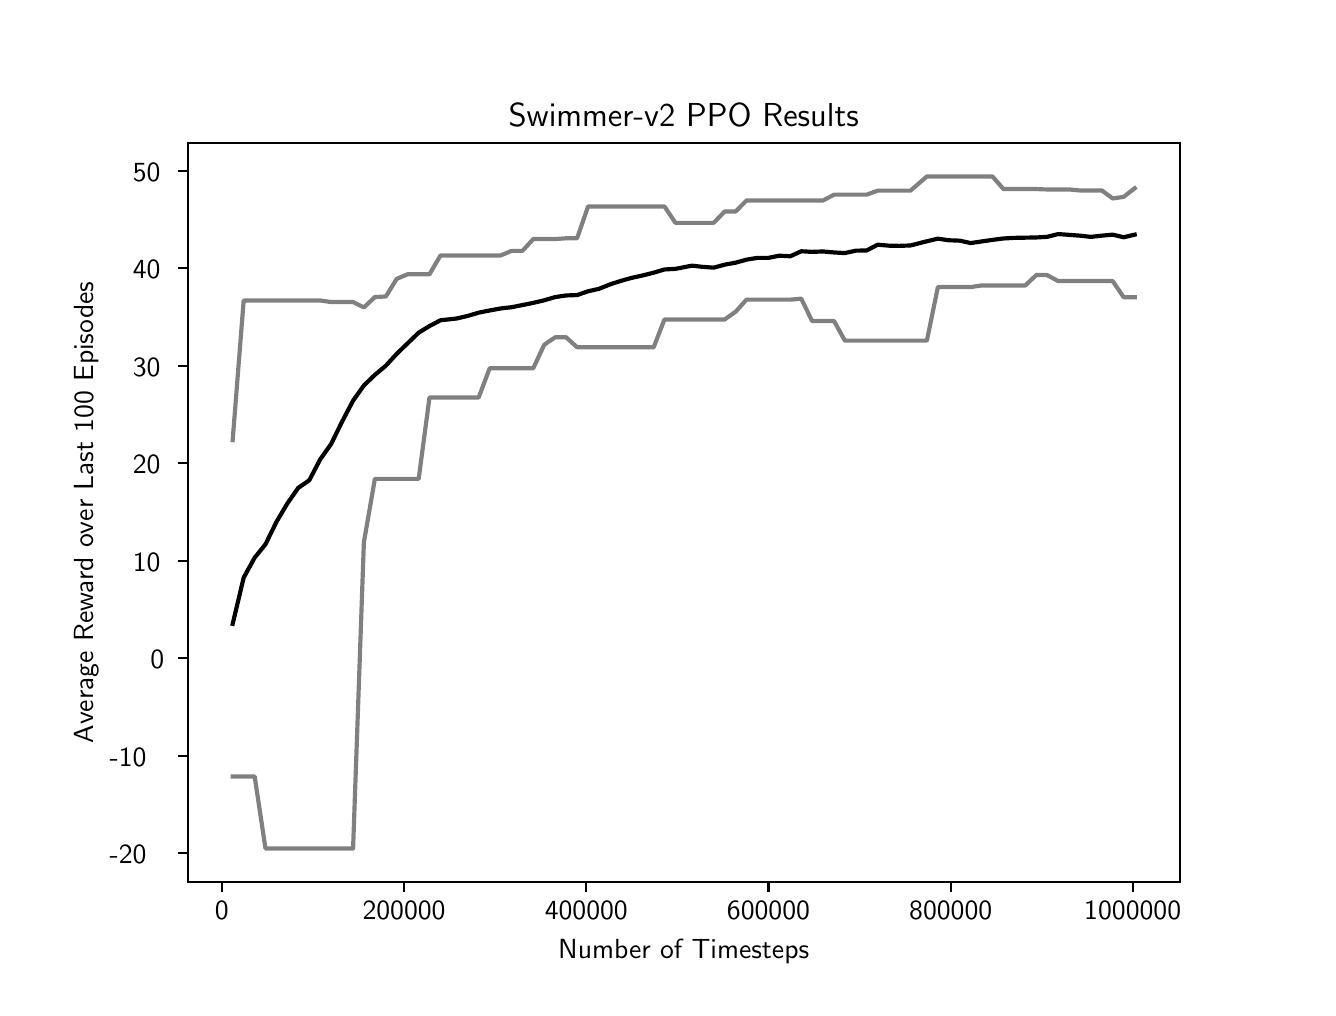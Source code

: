 \begingroup%
\makeatletter%
\begin{pgfpicture}%
\pgfpathrectangle{\pgfpointorigin}{\pgfqpoint{6.4in}{4.8in}}%
\pgfusepath{use as bounding box, clip}%
\begin{pgfscope}%
\pgfsetbuttcap%
\pgfsetmiterjoin%
\definecolor{currentfill}{rgb}{1.0,1.0,1.0}%
\pgfsetfillcolor{currentfill}%
\pgfsetlinewidth{0.0pt}%
\definecolor{currentstroke}{rgb}{1.0,1.0,1.0}%
\pgfsetstrokecolor{currentstroke}%
\pgfsetdash{}{0pt}%
\pgfpathmoveto{\pgfqpoint{0.0in}{0.0in}}%
\pgfpathlineto{\pgfqpoint{6.4in}{0.0in}}%
\pgfpathlineto{\pgfqpoint{6.4in}{4.8in}}%
\pgfpathlineto{\pgfqpoint{0.0in}{4.8in}}%
\pgfpathclose%
\pgfusepath{fill}%
\end{pgfscope}%
\begin{pgfscope}%
\pgfsetbuttcap%
\pgfsetmiterjoin%
\definecolor{currentfill}{rgb}{1.0,1.0,1.0}%
\pgfsetfillcolor{currentfill}%
\pgfsetlinewidth{0.0pt}%
\definecolor{currentstroke}{rgb}{0.0,0.0,0.0}%
\pgfsetstrokecolor{currentstroke}%
\pgfsetstrokeopacity{0.0}%
\pgfsetdash{}{0pt}%
\pgfpathmoveto{\pgfqpoint{0.8in}{0.528in}}%
\pgfpathlineto{\pgfqpoint{5.76in}{0.528in}}%
\pgfpathlineto{\pgfqpoint{5.76in}{4.224in}}%
\pgfpathlineto{\pgfqpoint{0.8in}{4.224in}}%
\pgfpathclose%
\pgfusepath{fill}%
\end{pgfscope}%
\begin{pgfscope}%
\pgfsetbuttcap%
\pgfsetroundjoin%
\definecolor{currentfill}{rgb}{0.0,0.0,0.0}%
\pgfsetfillcolor{currentfill}%
\pgfsetlinewidth{0.803pt}%
\definecolor{currentstroke}{rgb}{0.0,0.0,0.0}%
\pgfsetstrokecolor{currentstroke}%
\pgfsetdash{}{0pt}%
\pgfsys@defobject{currentmarker}{\pgfqpoint{0.0in}{-0.049in}}{\pgfqpoint{0.0in}{0.0in}}{%
\pgfpathmoveto{\pgfqpoint{0.0in}{0.0in}}%
\pgfpathlineto{\pgfqpoint{0.0in}{-0.049in}}%
\pgfusepath{stroke,fill}%
}%
\begin{pgfscope}%
\pgfsys@transformshift{0.971in}{0.528in}%
\pgfsys@useobject{currentmarker}{}%
\end{pgfscope}%
\end{pgfscope}%
\begin{pgfscope}%
\pgftext[x=0.971in,y=0.431in,,top]{\sffamily\fontsize{10.0}{12.0}\selectfont 0}%
\end{pgfscope}%
\begin{pgfscope}%
\pgfsetbuttcap%
\pgfsetroundjoin%
\definecolor{currentfill}{rgb}{0.0,0.0,0.0}%
\pgfsetfillcolor{currentfill}%
\pgfsetlinewidth{0.803pt}%
\definecolor{currentstroke}{rgb}{0.0,0.0,0.0}%
\pgfsetstrokecolor{currentstroke}%
\pgfsetdash{}{0pt}%
\pgfsys@defobject{currentmarker}{\pgfqpoint{0.0in}{-0.049in}}{\pgfqpoint{0.0in}{0.0in}}{%
\pgfpathmoveto{\pgfqpoint{0.0in}{0.0in}}%
\pgfpathlineto{\pgfqpoint{0.0in}{-0.049in}}%
\pgfusepath{stroke,fill}%
}%
\begin{pgfscope}%
\pgfsys@transformshift{1.882in}{0.528in}%
\pgfsys@useobject{currentmarker}{}%
\end{pgfscope}%
\end{pgfscope}%
\begin{pgfscope}%
\pgftext[x=1.882in,y=0.431in,,top]{\sffamily\fontsize{10.0}{12.0}\selectfont 200000}%
\end{pgfscope}%
\begin{pgfscope}%
\pgfsetbuttcap%
\pgfsetroundjoin%
\definecolor{currentfill}{rgb}{0.0,0.0,0.0}%
\pgfsetfillcolor{currentfill}%
\pgfsetlinewidth{0.803pt}%
\definecolor{currentstroke}{rgb}{0.0,0.0,0.0}%
\pgfsetstrokecolor{currentstroke}%
\pgfsetdash{}{0pt}%
\pgfsys@defobject{currentmarker}{\pgfqpoint{0.0in}{-0.049in}}{\pgfqpoint{0.0in}{0.0in}}{%
\pgfpathmoveto{\pgfqpoint{0.0in}{0.0in}}%
\pgfpathlineto{\pgfqpoint{0.0in}{-0.049in}}%
\pgfusepath{stroke,fill}%
}%
\begin{pgfscope}%
\pgfsys@transformshift{2.793in}{0.528in}%
\pgfsys@useobject{currentmarker}{}%
\end{pgfscope}%
\end{pgfscope}%
\begin{pgfscope}%
\pgftext[x=2.793in,y=0.431in,,top]{\sffamily\fontsize{10.0}{12.0}\selectfont 400000}%
\end{pgfscope}%
\begin{pgfscope}%
\pgfsetbuttcap%
\pgfsetroundjoin%
\definecolor{currentfill}{rgb}{0.0,0.0,0.0}%
\pgfsetfillcolor{currentfill}%
\pgfsetlinewidth{0.803pt}%
\definecolor{currentstroke}{rgb}{0.0,0.0,0.0}%
\pgfsetstrokecolor{currentstroke}%
\pgfsetdash{}{0pt}%
\pgfsys@defobject{currentmarker}{\pgfqpoint{0.0in}{-0.049in}}{\pgfqpoint{0.0in}{0.0in}}{%
\pgfpathmoveto{\pgfqpoint{0.0in}{0.0in}}%
\pgfpathlineto{\pgfqpoint{0.0in}{-0.049in}}%
\pgfusepath{stroke,fill}%
}%
\begin{pgfscope}%
\pgfsys@transformshift{3.704in}{0.528in}%
\pgfsys@useobject{currentmarker}{}%
\end{pgfscope}%
\end{pgfscope}%
\begin{pgfscope}%
\pgftext[x=3.704in,y=0.431in,,top]{\sffamily\fontsize{10.0}{12.0}\selectfont 600000}%
\end{pgfscope}%
\begin{pgfscope}%
\pgfsetbuttcap%
\pgfsetroundjoin%
\definecolor{currentfill}{rgb}{0.0,0.0,0.0}%
\pgfsetfillcolor{currentfill}%
\pgfsetlinewidth{0.803pt}%
\definecolor{currentstroke}{rgb}{0.0,0.0,0.0}%
\pgfsetstrokecolor{currentstroke}%
\pgfsetdash{}{0pt}%
\pgfsys@defobject{currentmarker}{\pgfqpoint{0.0in}{-0.049in}}{\pgfqpoint{0.0in}{0.0in}}{%
\pgfpathmoveto{\pgfqpoint{0.0in}{0.0in}}%
\pgfpathlineto{\pgfqpoint{0.0in}{-0.049in}}%
\pgfusepath{stroke,fill}%
}%
\begin{pgfscope}%
\pgfsys@transformshift{4.615in}{0.528in}%
\pgfsys@useobject{currentmarker}{}%
\end{pgfscope}%
\end{pgfscope}%
\begin{pgfscope}%
\pgftext[x=4.615in,y=0.431in,,top]{\sffamily\fontsize{10.0}{12.0}\selectfont 800000}%
\end{pgfscope}%
\begin{pgfscope}%
\pgfsetbuttcap%
\pgfsetroundjoin%
\definecolor{currentfill}{rgb}{0.0,0.0,0.0}%
\pgfsetfillcolor{currentfill}%
\pgfsetlinewidth{0.803pt}%
\definecolor{currentstroke}{rgb}{0.0,0.0,0.0}%
\pgfsetstrokecolor{currentstroke}%
\pgfsetdash{}{0pt}%
\pgfsys@defobject{currentmarker}{\pgfqpoint{0.0in}{-0.049in}}{\pgfqpoint{0.0in}{0.0in}}{%
\pgfpathmoveto{\pgfqpoint{0.0in}{0.0in}}%
\pgfpathlineto{\pgfqpoint{0.0in}{-0.049in}}%
\pgfusepath{stroke,fill}%
}%
\begin{pgfscope}%
\pgfsys@transformshift{5.525in}{0.528in}%
\pgfsys@useobject{currentmarker}{}%
\end{pgfscope}%
\end{pgfscope}%
\begin{pgfscope}%
\pgftext[x=5.525in,y=0.431in,,top]{\sffamily\fontsize{10.0}{12.0}\selectfont 1000000}%
\end{pgfscope}%
\begin{pgfscope}%
\pgftext[x=3.28in,y=0.241in,,top]{\sffamily\fontsize{10.0}{12.0}\selectfont Number of Timesteps}%
\end{pgfscope}%
\begin{pgfscope}%
\pgfsetbuttcap%
\pgfsetroundjoin%
\definecolor{currentfill}{rgb}{0.0,0.0,0.0}%
\pgfsetfillcolor{currentfill}%
\pgfsetlinewidth{0.803pt}%
\definecolor{currentstroke}{rgb}{0.0,0.0,0.0}%
\pgfsetstrokecolor{currentstroke}%
\pgfsetdash{}{0pt}%
\pgfsys@defobject{currentmarker}{\pgfqpoint{-0.049in}{0.0in}}{\pgfqpoint{0.0in}{0.0in}}{%
\pgfpathmoveto{\pgfqpoint{0.0in}{0.0in}}%
\pgfpathlineto{\pgfqpoint{-0.049in}{0.0in}}%
\pgfusepath{stroke,fill}%
}%
\begin{pgfscope}%
\pgfsys@transformshift{0.8in}{0.673in}%
\pgfsys@useobject{currentmarker}{}%
\end{pgfscope}%
\end{pgfscope}%
\begin{pgfscope}%
\pgftext[x=0.41in,y=0.62in,left,base]{\sffamily\fontsize{10.0}{12.0}\selectfont −20}%
\end{pgfscope}%
\begin{pgfscope}%
\pgfsetbuttcap%
\pgfsetroundjoin%
\definecolor{currentfill}{rgb}{0.0,0.0,0.0}%
\pgfsetfillcolor{currentfill}%
\pgfsetlinewidth{0.803pt}%
\definecolor{currentstroke}{rgb}{0.0,0.0,0.0}%
\pgfsetstrokecolor{currentstroke}%
\pgfsetdash{}{0pt}%
\pgfsys@defobject{currentmarker}{\pgfqpoint{-0.049in}{0.0in}}{\pgfqpoint{0.0in}{0.0in}}{%
\pgfpathmoveto{\pgfqpoint{0.0in}{0.0in}}%
\pgfpathlineto{\pgfqpoint{-0.049in}{0.0in}}%
\pgfusepath{stroke,fill}%
}%
\begin{pgfscope}%
\pgfsys@transformshift{0.8in}{1.16in}%
\pgfsys@useobject{currentmarker}{}%
\end{pgfscope}%
\end{pgfscope}%
\begin{pgfscope}%
\pgftext[x=0.41in,y=1.107in,left,base]{\sffamily\fontsize{10.0}{12.0}\selectfont −10}%
\end{pgfscope}%
\begin{pgfscope}%
\pgfsetbuttcap%
\pgfsetroundjoin%
\definecolor{currentfill}{rgb}{0.0,0.0,0.0}%
\pgfsetfillcolor{currentfill}%
\pgfsetlinewidth{0.803pt}%
\definecolor{currentstroke}{rgb}{0.0,0.0,0.0}%
\pgfsetstrokecolor{currentstroke}%
\pgfsetdash{}{0pt}%
\pgfsys@defobject{currentmarker}{\pgfqpoint{-0.049in}{0.0in}}{\pgfqpoint{0.0in}{0.0in}}{%
\pgfpathmoveto{\pgfqpoint{0.0in}{0.0in}}%
\pgfpathlineto{\pgfqpoint{-0.049in}{0.0in}}%
\pgfusepath{stroke,fill}%
}%
\begin{pgfscope}%
\pgfsys@transformshift{0.8in}{1.647in}%
\pgfsys@useobject{currentmarker}{}%
\end{pgfscope}%
\end{pgfscope}%
\begin{pgfscope}%
\pgftext[x=0.614in,y=1.595in,left,base]{\sffamily\fontsize{10.0}{12.0}\selectfont 0}%
\end{pgfscope}%
\begin{pgfscope}%
\pgfsetbuttcap%
\pgfsetroundjoin%
\definecolor{currentfill}{rgb}{0.0,0.0,0.0}%
\pgfsetfillcolor{currentfill}%
\pgfsetlinewidth{0.803pt}%
\definecolor{currentstroke}{rgb}{0.0,0.0,0.0}%
\pgfsetstrokecolor{currentstroke}%
\pgfsetdash{}{0pt}%
\pgfsys@defobject{currentmarker}{\pgfqpoint{-0.049in}{0.0in}}{\pgfqpoint{0.0in}{0.0in}}{%
\pgfpathmoveto{\pgfqpoint{0.0in}{0.0in}}%
\pgfpathlineto{\pgfqpoint{-0.049in}{0.0in}}%
\pgfusepath{stroke,fill}%
}%
\begin{pgfscope}%
\pgfsys@transformshift{0.8in}{2.135in}%
\pgfsys@useobject{currentmarker}{}%
\end{pgfscope}%
\end{pgfscope}%
\begin{pgfscope}%
\pgftext[x=0.526in,y=2.082in,left,base]{\sffamily\fontsize{10.0}{12.0}\selectfont 10}%
\end{pgfscope}%
\begin{pgfscope}%
\pgfsetbuttcap%
\pgfsetroundjoin%
\definecolor{currentfill}{rgb}{0.0,0.0,0.0}%
\pgfsetfillcolor{currentfill}%
\pgfsetlinewidth{0.803pt}%
\definecolor{currentstroke}{rgb}{0.0,0.0,0.0}%
\pgfsetstrokecolor{currentstroke}%
\pgfsetdash{}{0pt}%
\pgfsys@defobject{currentmarker}{\pgfqpoint{-0.049in}{0.0in}}{\pgfqpoint{0.0in}{0.0in}}{%
\pgfpathmoveto{\pgfqpoint{0.0in}{0.0in}}%
\pgfpathlineto{\pgfqpoint{-0.049in}{0.0in}}%
\pgfusepath{stroke,fill}%
}%
\begin{pgfscope}%
\pgfsys@transformshift{0.8in}{2.622in}%
\pgfsys@useobject{currentmarker}{}%
\end{pgfscope}%
\end{pgfscope}%
\begin{pgfscope}%
\pgftext[x=0.526in,y=2.569in,left,base]{\sffamily\fontsize{10.0}{12.0}\selectfont 20}%
\end{pgfscope}%
\begin{pgfscope}%
\pgfsetbuttcap%
\pgfsetroundjoin%
\definecolor{currentfill}{rgb}{0.0,0.0,0.0}%
\pgfsetfillcolor{currentfill}%
\pgfsetlinewidth{0.803pt}%
\definecolor{currentstroke}{rgb}{0.0,0.0,0.0}%
\pgfsetstrokecolor{currentstroke}%
\pgfsetdash{}{0pt}%
\pgfsys@defobject{currentmarker}{\pgfqpoint{-0.049in}{0.0in}}{\pgfqpoint{0.0in}{0.0in}}{%
\pgfpathmoveto{\pgfqpoint{0.0in}{0.0in}}%
\pgfpathlineto{\pgfqpoint{-0.049in}{0.0in}}%
\pgfusepath{stroke,fill}%
}%
\begin{pgfscope}%
\pgfsys@transformshift{0.8in}{3.109in}%
\pgfsys@useobject{currentmarker}{}%
\end{pgfscope}%
\end{pgfscope}%
\begin{pgfscope}%
\pgftext[x=0.526in,y=3.057in,left,base]{\sffamily\fontsize{10.0}{12.0}\selectfont 30}%
\end{pgfscope}%
\begin{pgfscope}%
\pgfsetbuttcap%
\pgfsetroundjoin%
\definecolor{currentfill}{rgb}{0.0,0.0,0.0}%
\pgfsetfillcolor{currentfill}%
\pgfsetlinewidth{0.803pt}%
\definecolor{currentstroke}{rgb}{0.0,0.0,0.0}%
\pgfsetstrokecolor{currentstroke}%
\pgfsetdash{}{0pt}%
\pgfsys@defobject{currentmarker}{\pgfqpoint{-0.049in}{0.0in}}{\pgfqpoint{0.0in}{0.0in}}{%
\pgfpathmoveto{\pgfqpoint{0.0in}{0.0in}}%
\pgfpathlineto{\pgfqpoint{-0.049in}{0.0in}}%
\pgfusepath{stroke,fill}%
}%
\begin{pgfscope}%
\pgfsys@transformshift{0.8in}{3.597in}%
\pgfsys@useobject{currentmarker}{}%
\end{pgfscope}%
\end{pgfscope}%
\begin{pgfscope}%
\pgftext[x=0.526in,y=3.544in,left,base]{\sffamily\fontsize{10.0}{12.0}\selectfont 40}%
\end{pgfscope}%
\begin{pgfscope}%
\pgfsetbuttcap%
\pgfsetroundjoin%
\definecolor{currentfill}{rgb}{0.0,0.0,0.0}%
\pgfsetfillcolor{currentfill}%
\pgfsetlinewidth{0.803pt}%
\definecolor{currentstroke}{rgb}{0.0,0.0,0.0}%
\pgfsetstrokecolor{currentstroke}%
\pgfsetdash{}{0pt}%
\pgfsys@defobject{currentmarker}{\pgfqpoint{-0.049in}{0.0in}}{\pgfqpoint{0.0in}{0.0in}}{%
\pgfpathmoveto{\pgfqpoint{0.0in}{0.0in}}%
\pgfpathlineto{\pgfqpoint{-0.049in}{0.0in}}%
\pgfusepath{stroke,fill}%
}%
\begin{pgfscope}%
\pgfsys@transformshift{0.8in}{4.084in}%
\pgfsys@useobject{currentmarker}{}%
\end{pgfscope}%
\end{pgfscope}%
\begin{pgfscope}%
\pgftext[x=0.526in,y=4.031in,left,base]{\sffamily\fontsize{10.0}{12.0}\selectfont 50}%
\end{pgfscope}%
\begin{pgfscope}%
\pgftext[x=0.354in,y=2.376in,,bottom,rotate=90.0]{\sffamily\fontsize{10.0}{12.0}\selectfont Average Reward over Last 100 Episodes}%
\end{pgfscope}%
\begin{pgfscope}%
\pgfpathrectangle{\pgfqpoint{0.8in}{0.528in}}{\pgfqpoint{4.96in}{3.696in}}%
\pgfusepath{clip}%
\pgfsetrectcap%
\pgfsetroundjoin%
\pgfsetlinewidth{1.506pt}%
\definecolor{currentstroke}{rgb}{0.0,0.0,0.0}%
\pgfsetstrokecolor{currentstroke}%
\pgfsetdash{}{0pt}%
\pgfpathmoveto{\pgfqpoint{1.025in}{1.819in}}%
\pgfpathlineto{\pgfqpoint{1.08in}{2.05in}}%
\pgfpathlineto{\pgfqpoint{1.135in}{2.15in}}%
\pgfpathlineto{\pgfqpoint{1.189in}{2.217in}}%
\pgfpathlineto{\pgfqpoint{1.244in}{2.329in}}%
\pgfpathlineto{\pgfqpoint{1.299in}{2.422in}}%
\pgfpathlineto{\pgfqpoint{1.353in}{2.499in}}%
\pgfpathlineto{\pgfqpoint{1.408in}{2.537in}}%
\pgfpathlineto{\pgfqpoint{1.463in}{2.642in}}%
\pgfpathlineto{\pgfqpoint{1.517in}{2.718in}}%
\pgfpathlineto{\pgfqpoint{1.572in}{2.83in}}%
\pgfpathlineto{\pgfqpoint{1.627in}{2.935in}}%
\pgfpathlineto{\pgfqpoint{1.681in}{3.011in}}%
\pgfpathlineto{\pgfqpoint{1.736in}{3.064in}}%
\pgfpathlineto{\pgfqpoint{1.791in}{3.11in}}%
\pgfpathlineto{\pgfqpoint{1.845in}{3.169in}}%
\pgfpathlineto{\pgfqpoint{1.9in}{3.222in}}%
\pgfpathlineto{\pgfqpoint{1.955in}{3.275in}}%
\pgfpathlineto{\pgfqpoint{2.009in}{3.308in}}%
\pgfpathlineto{\pgfqpoint{2.064in}{3.337in}}%
\pgfpathlineto{\pgfqpoint{2.146in}{3.346in}}%
\pgfpathlineto{\pgfqpoint{2.201in}{3.359in}}%
\pgfpathlineto{\pgfqpoint{2.255in}{3.375in}}%
\pgfpathlineto{\pgfqpoint{2.31in}{3.386in}}%
\pgfpathlineto{\pgfqpoint{2.365in}{3.396in}}%
\pgfpathlineto{\pgfqpoint{2.419in}{3.402in}}%
\pgfpathlineto{\pgfqpoint{2.474in}{3.413in}}%
\pgfpathlineto{\pgfqpoint{2.528in}{3.424in}}%
\pgfpathlineto{\pgfqpoint{2.583in}{3.437in}}%
\pgfpathlineto{\pgfqpoint{2.638in}{3.453in}}%
\pgfpathlineto{\pgfqpoint{2.692in}{3.461in}}%
\pgfpathlineto{\pgfqpoint{2.747in}{3.463in}}%
\pgfpathlineto{\pgfqpoint{2.802in}{3.482in}}%
\pgfpathlineto{\pgfqpoint{2.856in}{3.494in}}%
\pgfpathlineto{\pgfqpoint{2.911in}{3.516in}}%
\pgfpathlineto{\pgfqpoint{2.966in}{3.534in}}%
\pgfpathlineto{\pgfqpoint{3.02in}{3.549in}}%
\pgfpathlineto{\pgfqpoint{3.075in}{3.561in}}%
\pgfpathlineto{\pgfqpoint{3.13in}{3.575in}}%
\pgfpathlineto{\pgfqpoint{3.184in}{3.591in}}%
\pgfpathlineto{\pgfqpoint{3.239in}{3.594in}}%
\pgfpathlineto{\pgfqpoint{3.321in}{3.61in}}%
\pgfpathlineto{\pgfqpoint{3.376in}{3.604in}}%
\pgfpathlineto{\pgfqpoint{3.43in}{3.6in}}%
\pgfpathlineto{\pgfqpoint{3.485in}{3.615in}}%
\pgfpathlineto{\pgfqpoint{3.54in}{3.625in}}%
\pgfpathlineto{\pgfqpoint{3.594in}{3.64in}}%
\pgfpathlineto{\pgfqpoint{3.649in}{3.649in}}%
\pgfpathlineto{\pgfqpoint{3.704in}{3.649in}}%
\pgfpathlineto{\pgfqpoint{3.758in}{3.66in}}%
\pgfpathlineto{\pgfqpoint{3.813in}{3.657in}}%
\pgfpathlineto{\pgfqpoint{3.868in}{3.682in}}%
\pgfpathlineto{\pgfqpoint{3.922in}{3.679in}}%
\pgfpathlineto{\pgfqpoint{3.977in}{3.681in}}%
\pgfpathlineto{\pgfqpoint{4.032in}{3.676in}}%
\pgfpathlineto{\pgfqpoint{4.086in}{3.673in}}%
\pgfpathlineto{\pgfqpoint{4.141in}{3.685in}}%
\pgfpathlineto{\pgfqpoint{4.195in}{3.686in}}%
\pgfpathlineto{\pgfqpoint{4.25in}{3.715in}}%
\pgfpathlineto{\pgfqpoint{4.305in}{3.71in}}%
\pgfpathlineto{\pgfqpoint{4.359in}{3.709in}}%
\pgfpathlineto{\pgfqpoint{4.414in}{3.711in}}%
\pgfpathlineto{\pgfqpoint{4.496in}{3.732in}}%
\pgfpathlineto{\pgfqpoint{4.551in}{3.745in}}%
\pgfpathlineto{\pgfqpoint{4.605in}{3.737in}}%
\pgfpathlineto{\pgfqpoint{4.66in}{3.735in}}%
\pgfpathlineto{\pgfqpoint{4.715in}{3.723in}}%
\pgfpathlineto{\pgfqpoint{4.769in}{3.731in}}%
\pgfpathlineto{\pgfqpoint{4.824in}{3.739in}}%
\pgfpathlineto{\pgfqpoint{4.879in}{3.746in}}%
\pgfpathlineto{\pgfqpoint{4.933in}{3.749in}}%
\pgfpathlineto{\pgfqpoint{4.988in}{3.75in}}%
\pgfpathlineto{\pgfqpoint{5.043in}{3.751in}}%
\pgfpathlineto{\pgfqpoint{5.097in}{3.754in}}%
\pgfpathlineto{\pgfqpoint{5.152in}{3.768in}}%
\pgfpathlineto{\pgfqpoint{5.207in}{3.764in}}%
\pgfpathlineto{\pgfqpoint{5.261in}{3.76in}}%
\pgfpathlineto{\pgfqpoint{5.316in}{3.754in}}%
\pgfpathlineto{\pgfqpoint{5.371in}{3.76in}}%
\pgfpathlineto{\pgfqpoint{5.425in}{3.765in}}%
\pgfpathlineto{\pgfqpoint{5.48in}{3.752in}}%
\pgfpathlineto{\pgfqpoint{5.535in}{3.765in}}%
\pgfusepath{stroke}%
\end{pgfscope}%
\begin{pgfscope}%
\pgfpathrectangle{\pgfqpoint{0.8in}{0.528in}}{\pgfqpoint{4.96in}{3.696in}}%
\pgfusepath{clip}%
\pgfsetrectcap%
\pgfsetroundjoin%
\pgfsetlinewidth{1.506pt}%
\definecolor{currentstroke}{rgb}{0.5,0.5,0.5}%
\pgfsetstrokecolor{currentstroke}%
\pgfsetdash{}{0pt}%
\pgfpathmoveto{\pgfqpoint{1.025in}{1.056in}}%
\pgfpathlineto{\pgfqpoint{1.08in}{1.056in}}%
\pgfpathlineto{\pgfqpoint{1.135in}{1.056in}}%
\pgfpathlineto{\pgfqpoint{1.189in}{0.696in}}%
\pgfpathlineto{\pgfqpoint{1.244in}{0.696in}}%
\pgfpathlineto{\pgfqpoint{1.299in}{0.696in}}%
\pgfpathlineto{\pgfqpoint{1.353in}{0.696in}}%
\pgfpathlineto{\pgfqpoint{1.408in}{0.696in}}%
\pgfpathlineto{\pgfqpoint{1.463in}{0.696in}}%
\pgfpathlineto{\pgfqpoint{1.517in}{0.696in}}%
\pgfpathlineto{\pgfqpoint{1.572in}{0.696in}}%
\pgfpathlineto{\pgfqpoint{1.627in}{0.696in}}%
\pgfpathlineto{\pgfqpoint{1.681in}{2.226in}}%
\pgfpathlineto{\pgfqpoint{1.736in}{2.544in}}%
\pgfpathlineto{\pgfqpoint{1.791in}{2.544in}}%
\pgfpathlineto{\pgfqpoint{1.845in}{2.544in}}%
\pgfpathlineto{\pgfqpoint{1.9in}{2.544in}}%
\pgfpathlineto{\pgfqpoint{1.955in}{2.544in}}%
\pgfpathlineto{\pgfqpoint{2.009in}{2.951in}}%
\pgfpathlineto{\pgfqpoint{2.064in}{2.951in}}%
\pgfpathlineto{\pgfqpoint{2.146in}{2.951in}}%
\pgfpathlineto{\pgfqpoint{2.201in}{2.951in}}%
\pgfpathlineto{\pgfqpoint{2.255in}{2.951in}}%
\pgfpathlineto{\pgfqpoint{2.31in}{3.097in}}%
\pgfpathlineto{\pgfqpoint{2.365in}{3.097in}}%
\pgfpathlineto{\pgfqpoint{2.419in}{3.097in}}%
\pgfpathlineto{\pgfqpoint{2.474in}{3.097in}}%
\pgfpathlineto{\pgfqpoint{2.528in}{3.097in}}%
\pgfpathlineto{\pgfqpoint{2.583in}{3.215in}}%
\pgfpathlineto{\pgfqpoint{2.638in}{3.252in}}%
\pgfpathlineto{\pgfqpoint{2.692in}{3.252in}}%
\pgfpathlineto{\pgfqpoint{2.747in}{3.202in}}%
\pgfpathlineto{\pgfqpoint{2.802in}{3.202in}}%
\pgfpathlineto{\pgfqpoint{2.856in}{3.202in}}%
\pgfpathlineto{\pgfqpoint{2.911in}{3.202in}}%
\pgfpathlineto{\pgfqpoint{2.966in}{3.202in}}%
\pgfpathlineto{\pgfqpoint{3.02in}{3.202in}}%
\pgfpathlineto{\pgfqpoint{3.075in}{3.202in}}%
\pgfpathlineto{\pgfqpoint{3.13in}{3.202in}}%
\pgfpathlineto{\pgfqpoint{3.184in}{3.341in}}%
\pgfpathlineto{\pgfqpoint{3.239in}{3.341in}}%
\pgfpathlineto{\pgfqpoint{3.321in}{3.341in}}%
\pgfpathlineto{\pgfqpoint{3.376in}{3.341in}}%
\pgfpathlineto{\pgfqpoint{3.43in}{3.341in}}%
\pgfpathlineto{\pgfqpoint{3.485in}{3.341in}}%
\pgfpathlineto{\pgfqpoint{3.54in}{3.38in}}%
\pgfpathlineto{\pgfqpoint{3.594in}{3.44in}}%
\pgfpathlineto{\pgfqpoint{3.649in}{3.44in}}%
\pgfpathlineto{\pgfqpoint{3.704in}{3.44in}}%
\pgfpathlineto{\pgfqpoint{3.758in}{3.44in}}%
\pgfpathlineto{\pgfqpoint{3.813in}{3.44in}}%
\pgfpathlineto{\pgfqpoint{3.868in}{3.445in}}%
\pgfpathlineto{\pgfqpoint{3.922in}{3.333in}}%
\pgfpathlineto{\pgfqpoint{3.977in}{3.333in}}%
\pgfpathlineto{\pgfqpoint{4.032in}{3.333in}}%
\pgfpathlineto{\pgfqpoint{4.086in}{3.235in}}%
\pgfpathlineto{\pgfqpoint{4.141in}{3.235in}}%
\pgfpathlineto{\pgfqpoint{4.195in}{3.235in}}%
\pgfpathlineto{\pgfqpoint{4.25in}{3.235in}}%
\pgfpathlineto{\pgfqpoint{4.305in}{3.235in}}%
\pgfpathlineto{\pgfqpoint{4.359in}{3.235in}}%
\pgfpathlineto{\pgfqpoint{4.414in}{3.235in}}%
\pgfpathlineto{\pgfqpoint{4.496in}{3.235in}}%
\pgfpathlineto{\pgfqpoint{4.551in}{3.503in}}%
\pgfpathlineto{\pgfqpoint{4.605in}{3.503in}}%
\pgfpathlineto{\pgfqpoint{4.66in}{3.503in}}%
\pgfpathlineto{\pgfqpoint{4.715in}{3.503in}}%
\pgfpathlineto{\pgfqpoint{4.769in}{3.511in}}%
\pgfpathlineto{\pgfqpoint{4.824in}{3.511in}}%
\pgfpathlineto{\pgfqpoint{4.879in}{3.511in}}%
\pgfpathlineto{\pgfqpoint{4.933in}{3.511in}}%
\pgfpathlineto{\pgfqpoint{4.988in}{3.511in}}%
\pgfpathlineto{\pgfqpoint{5.043in}{3.563in}}%
\pgfpathlineto{\pgfqpoint{5.097in}{3.563in}}%
\pgfpathlineto{\pgfqpoint{5.152in}{3.533in}}%
\pgfpathlineto{\pgfqpoint{5.207in}{3.533in}}%
\pgfpathlineto{\pgfqpoint{5.261in}{3.533in}}%
\pgfpathlineto{\pgfqpoint{5.316in}{3.533in}}%
\pgfpathlineto{\pgfqpoint{5.371in}{3.533in}}%
\pgfpathlineto{\pgfqpoint{5.425in}{3.533in}}%
\pgfpathlineto{\pgfqpoint{5.48in}{3.452in}}%
\pgfpathlineto{\pgfqpoint{5.535in}{3.452in}}%
\pgfusepath{stroke}%
\end{pgfscope}%
\begin{pgfscope}%
\pgfpathrectangle{\pgfqpoint{0.8in}{0.528in}}{\pgfqpoint{4.96in}{3.696in}}%
\pgfusepath{clip}%
\pgfsetrectcap%
\pgfsetroundjoin%
\pgfsetlinewidth{1.506pt}%
\definecolor{currentstroke}{rgb}{0.5,0.5,0.5}%
\pgfsetstrokecolor{currentstroke}%
\pgfsetdash{}{0pt}%
\pgfpathmoveto{\pgfqpoint{1.025in}{2.738in}}%
\pgfpathlineto{\pgfqpoint{1.08in}{3.436in}}%
\pgfpathlineto{\pgfqpoint{1.135in}{3.436in}}%
\pgfpathlineto{\pgfqpoint{1.189in}{3.436in}}%
\pgfpathlineto{\pgfqpoint{1.244in}{3.436in}}%
\pgfpathlineto{\pgfqpoint{1.299in}{3.436in}}%
\pgfpathlineto{\pgfqpoint{1.353in}{3.436in}}%
\pgfpathlineto{\pgfqpoint{1.408in}{3.436in}}%
\pgfpathlineto{\pgfqpoint{1.463in}{3.436in}}%
\pgfpathlineto{\pgfqpoint{1.517in}{3.428in}}%
\pgfpathlineto{\pgfqpoint{1.572in}{3.428in}}%
\pgfpathlineto{\pgfqpoint{1.627in}{3.428in}}%
\pgfpathlineto{\pgfqpoint{1.681in}{3.401in}}%
\pgfpathlineto{\pgfqpoint{1.736in}{3.453in}}%
\pgfpathlineto{\pgfqpoint{1.791in}{3.456in}}%
\pgfpathlineto{\pgfqpoint{1.845in}{3.544in}}%
\pgfpathlineto{\pgfqpoint{1.9in}{3.567in}}%
\pgfpathlineto{\pgfqpoint{1.955in}{3.567in}}%
\pgfpathlineto{\pgfqpoint{2.009in}{3.567in}}%
\pgfpathlineto{\pgfqpoint{2.064in}{3.661in}}%
\pgfpathlineto{\pgfqpoint{2.146in}{3.661in}}%
\pgfpathlineto{\pgfqpoint{2.201in}{3.661in}}%
\pgfpathlineto{\pgfqpoint{2.255in}{3.661in}}%
\pgfpathlineto{\pgfqpoint{2.31in}{3.661in}}%
\pgfpathlineto{\pgfqpoint{2.365in}{3.661in}}%
\pgfpathlineto{\pgfqpoint{2.419in}{3.684in}}%
\pgfpathlineto{\pgfqpoint{2.474in}{3.684in}}%
\pgfpathlineto{\pgfqpoint{2.528in}{3.743in}}%
\pgfpathlineto{\pgfqpoint{2.583in}{3.743in}}%
\pgfpathlineto{\pgfqpoint{2.638in}{3.743in}}%
\pgfpathlineto{\pgfqpoint{2.692in}{3.747in}}%
\pgfpathlineto{\pgfqpoint{2.747in}{3.747in}}%
\pgfpathlineto{\pgfqpoint{2.802in}{3.906in}}%
\pgfpathlineto{\pgfqpoint{2.856in}{3.906in}}%
\pgfpathlineto{\pgfqpoint{2.911in}{3.906in}}%
\pgfpathlineto{\pgfqpoint{2.966in}{3.906in}}%
\pgfpathlineto{\pgfqpoint{3.02in}{3.906in}}%
\pgfpathlineto{\pgfqpoint{3.075in}{3.906in}}%
\pgfpathlineto{\pgfqpoint{3.13in}{3.906in}}%
\pgfpathlineto{\pgfqpoint{3.184in}{3.906in}}%
\pgfpathlineto{\pgfqpoint{3.239in}{3.824in}}%
\pgfpathlineto{\pgfqpoint{3.321in}{3.824in}}%
\pgfpathlineto{\pgfqpoint{3.376in}{3.824in}}%
\pgfpathlineto{\pgfqpoint{3.43in}{3.824in}}%
\pgfpathlineto{\pgfqpoint{3.485in}{3.881in}}%
\pgfpathlineto{\pgfqpoint{3.54in}{3.881in}}%
\pgfpathlineto{\pgfqpoint{3.594in}{3.936in}}%
\pgfpathlineto{\pgfqpoint{3.649in}{3.936in}}%
\pgfpathlineto{\pgfqpoint{3.704in}{3.936in}}%
\pgfpathlineto{\pgfqpoint{3.758in}{3.936in}}%
\pgfpathlineto{\pgfqpoint{3.813in}{3.936in}}%
\pgfpathlineto{\pgfqpoint{3.868in}{3.936in}}%
\pgfpathlineto{\pgfqpoint{3.922in}{3.936in}}%
\pgfpathlineto{\pgfqpoint{3.977in}{3.936in}}%
\pgfpathlineto{\pgfqpoint{4.032in}{3.965in}}%
\pgfpathlineto{\pgfqpoint{4.086in}{3.965in}}%
\pgfpathlineto{\pgfqpoint{4.141in}{3.965in}}%
\pgfpathlineto{\pgfqpoint{4.195in}{3.965in}}%
\pgfpathlineto{\pgfqpoint{4.25in}{3.985in}}%
\pgfpathlineto{\pgfqpoint{4.305in}{3.985in}}%
\pgfpathlineto{\pgfqpoint{4.359in}{3.985in}}%
\pgfpathlineto{\pgfqpoint{4.414in}{3.985in}}%
\pgfpathlineto{\pgfqpoint{4.496in}{4.056in}}%
\pgfpathlineto{\pgfqpoint{4.551in}{4.056in}}%
\pgfpathlineto{\pgfqpoint{4.605in}{4.056in}}%
\pgfpathlineto{\pgfqpoint{4.66in}{4.056in}}%
\pgfpathlineto{\pgfqpoint{4.715in}{4.056in}}%
\pgfpathlineto{\pgfqpoint{4.769in}{4.056in}}%
\pgfpathlineto{\pgfqpoint{4.824in}{4.056in}}%
\pgfpathlineto{\pgfqpoint{4.879in}{3.993in}}%
\pgfpathlineto{\pgfqpoint{4.933in}{3.993in}}%
\pgfpathlineto{\pgfqpoint{4.988in}{3.993in}}%
\pgfpathlineto{\pgfqpoint{5.043in}{3.993in}}%
\pgfpathlineto{\pgfqpoint{5.097in}{3.991in}}%
\pgfpathlineto{\pgfqpoint{5.152in}{3.991in}}%
\pgfpathlineto{\pgfqpoint{5.207in}{3.991in}}%
\pgfpathlineto{\pgfqpoint{5.261in}{3.986in}}%
\pgfpathlineto{\pgfqpoint{5.316in}{3.986in}}%
\pgfpathlineto{\pgfqpoint{5.371in}{3.986in}}%
\pgfpathlineto{\pgfqpoint{5.425in}{3.946in}}%
\pgfpathlineto{\pgfqpoint{5.48in}{3.954in}}%
\pgfpathlineto{\pgfqpoint{5.535in}{3.997in}}%
\pgfusepath{stroke}%
\end{pgfscope}%
\begin{pgfscope}%
\pgfsetrectcap%
\pgfsetmiterjoin%
\pgfsetlinewidth{0.803pt}%
\definecolor{currentstroke}{rgb}{0.0,0.0,0.0}%
\pgfsetstrokecolor{currentstroke}%
\pgfsetdash{}{0pt}%
\pgfpathmoveto{\pgfqpoint{0.8in}{0.528in}}%
\pgfpathlineto{\pgfqpoint{0.8in}{4.224in}}%
\pgfusepath{stroke}%
\end{pgfscope}%
\begin{pgfscope}%
\pgfsetrectcap%
\pgfsetmiterjoin%
\pgfsetlinewidth{0.803pt}%
\definecolor{currentstroke}{rgb}{0.0,0.0,0.0}%
\pgfsetstrokecolor{currentstroke}%
\pgfsetdash{}{0pt}%
\pgfpathmoveto{\pgfqpoint{5.76in}{0.528in}}%
\pgfpathlineto{\pgfqpoint{5.76in}{4.224in}}%
\pgfusepath{stroke}%
\end{pgfscope}%
\begin{pgfscope}%
\pgfsetrectcap%
\pgfsetmiterjoin%
\pgfsetlinewidth{0.803pt}%
\definecolor{currentstroke}{rgb}{0.0,0.0,0.0}%
\pgfsetstrokecolor{currentstroke}%
\pgfsetdash{}{0pt}%
\pgfpathmoveto{\pgfqpoint{0.8in}{0.528in}}%
\pgfpathlineto{\pgfqpoint{5.76in}{0.528in}}%
\pgfusepath{stroke}%
\end{pgfscope}%
\begin{pgfscope}%
\pgfsetrectcap%
\pgfsetmiterjoin%
\pgfsetlinewidth{0.803pt}%
\definecolor{currentstroke}{rgb}{0.0,0.0,0.0}%
\pgfsetstrokecolor{currentstroke}%
\pgfsetdash{}{0pt}%
\pgfpathmoveto{\pgfqpoint{0.8in}{4.224in}}%
\pgfpathlineto{\pgfqpoint{5.76in}{4.224in}}%
\pgfusepath{stroke}%
\end{pgfscope}%
\begin{pgfscope}%
\pgftext[x=3.28in,y=4.307in,,base]{\sffamily\fontsize{12.0}{14.4}\selectfont Swimmer-v2 PPO Results}%
\end{pgfscope}%
\end{pgfpicture}%
\makeatother%
\endgroup%

